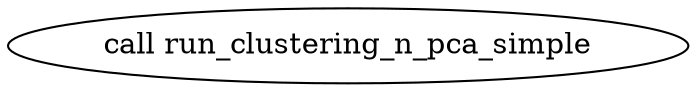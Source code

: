 digraph Seurat_clustering_simple {
  #rankdir=LR;
  compound=true;

  # Links
  

  # Nodes
  CALL_run_clustering_n_pca_simple [label="call run_clustering_n_pca_simple"]
}
